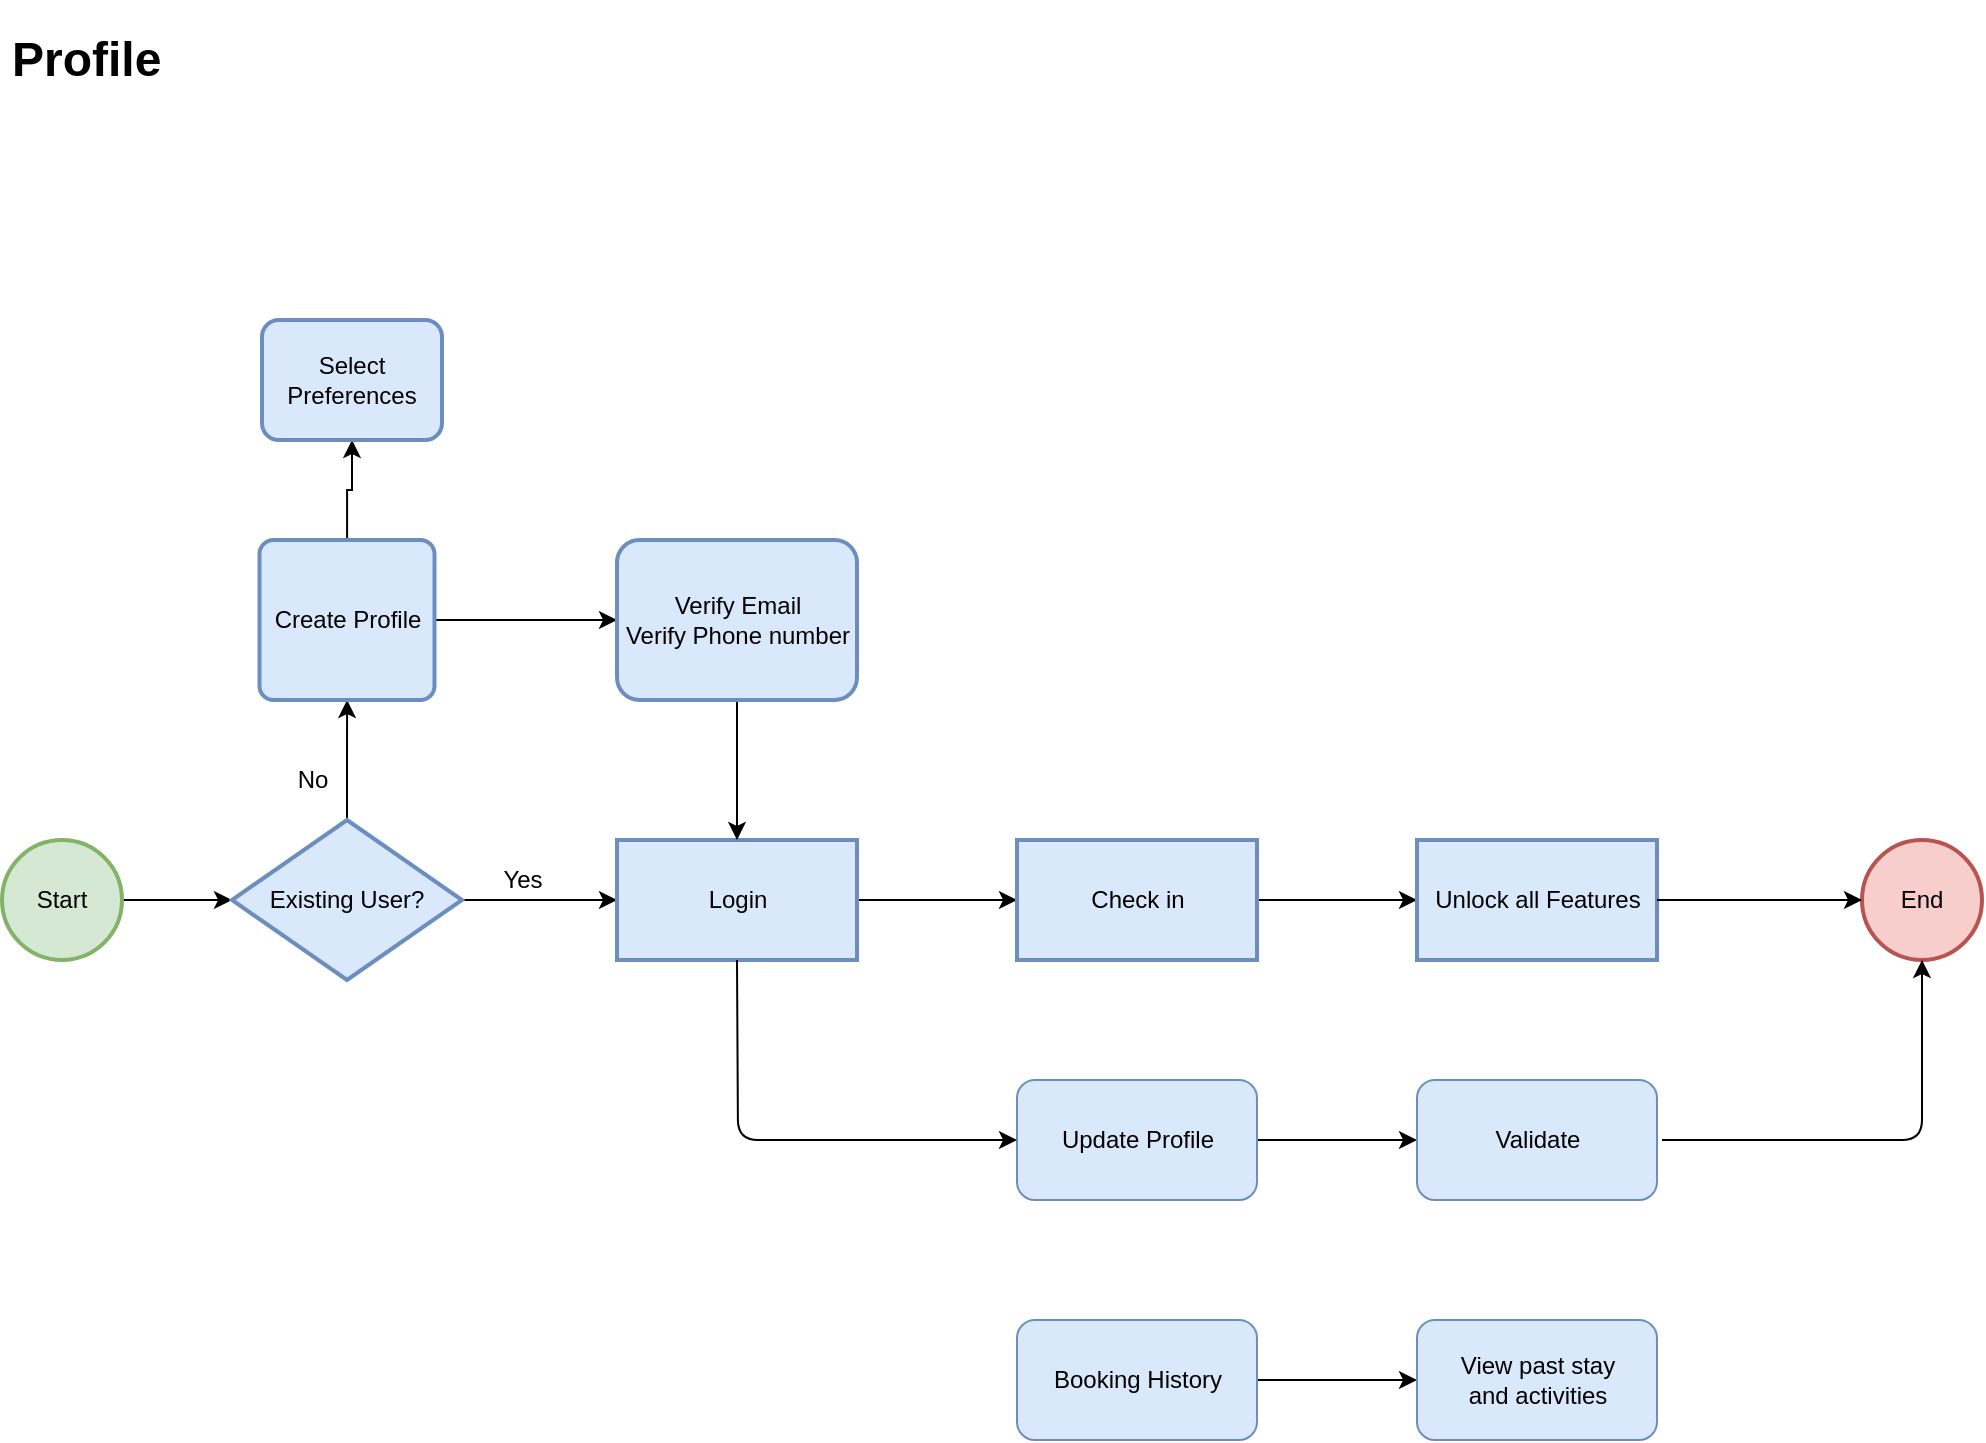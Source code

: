 <mxfile version="14.9.6" type="github">
  <diagram id="C5RBs43oDa-KdzZeNtuy" name="Page-1">
    <mxGraphModel dx="796" dy="494" grid="1" gridSize="10" guides="1" tooltips="1" connect="1" arrows="1" fold="1" page="1" pageScale="1" pageWidth="827" pageHeight="1169" math="0" shadow="0">
      <root>
        <mxCell id="WIyWlLk6GJQsqaUBKTNV-0" />
        <mxCell id="WIyWlLk6GJQsqaUBKTNV-1" parent="WIyWlLk6GJQsqaUBKTNV-0" />
        <mxCell id="K4MHxmMJYX7Ft-FRh3c--2" value="" style="edgeStyle=orthogonalEdgeStyle;rounded=0;orthogonalLoop=1;jettySize=auto;html=1;" edge="1" parent="WIyWlLk6GJQsqaUBKTNV-1" source="K4MHxmMJYX7Ft-FRh3c--0" target="K4MHxmMJYX7Ft-FRh3c--1">
          <mxGeometry relative="1" as="geometry" />
        </mxCell>
        <mxCell id="K4MHxmMJYX7Ft-FRh3c--0" value="Start" style="strokeWidth=2;html=1;shape=mxgraph.flowchart.start_2;whiteSpace=wrap;fillColor=#d5e8d4;strokeColor=#82b366;" vertex="1" parent="WIyWlLk6GJQsqaUBKTNV-1">
          <mxGeometry x="30" y="480" width="60" height="60" as="geometry" />
        </mxCell>
        <mxCell id="K4MHxmMJYX7Ft-FRh3c--8" value="" style="edgeStyle=orthogonalEdgeStyle;rounded=0;orthogonalLoop=1;jettySize=auto;html=1;" edge="1" parent="WIyWlLk6GJQsqaUBKTNV-1" source="K4MHxmMJYX7Ft-FRh3c--1" target="K4MHxmMJYX7Ft-FRh3c--7">
          <mxGeometry relative="1" as="geometry" />
        </mxCell>
        <mxCell id="K4MHxmMJYX7Ft-FRh3c--16" value="" style="edgeStyle=orthogonalEdgeStyle;rounded=0;orthogonalLoop=1;jettySize=auto;html=1;" edge="1" parent="WIyWlLk6GJQsqaUBKTNV-1" source="K4MHxmMJYX7Ft-FRh3c--1" target="K4MHxmMJYX7Ft-FRh3c--15">
          <mxGeometry relative="1" as="geometry" />
        </mxCell>
        <mxCell id="K4MHxmMJYX7Ft-FRh3c--1" value="Existing User?" style="rhombus;whiteSpace=wrap;html=1;strokeWidth=2;fillColor=#dae8fc;strokeColor=#6c8ebf;" vertex="1" parent="WIyWlLk6GJQsqaUBKTNV-1">
          <mxGeometry x="145" y="470" width="115" height="80" as="geometry" />
        </mxCell>
        <mxCell id="K4MHxmMJYX7Ft-FRh3c--3" value="&lt;h1&gt;Profile&lt;/h1&gt;&lt;p&gt;&lt;br&gt;&lt;/p&gt;" style="text;html=1;strokeColor=none;fillColor=none;spacing=5;spacingTop=-20;whiteSpace=wrap;overflow=hidden;rounded=0;" vertex="1" parent="WIyWlLk6GJQsqaUBKTNV-1">
          <mxGeometry x="30" y="70" width="180" height="80" as="geometry" />
        </mxCell>
        <mxCell id="K4MHxmMJYX7Ft-FRh3c--6" value="Yes" style="text;html=1;align=center;verticalAlign=middle;resizable=0;points=[];autosize=1;strokeColor=none;" vertex="1" parent="WIyWlLk6GJQsqaUBKTNV-1">
          <mxGeometry x="270" y="490" width="40" height="20" as="geometry" />
        </mxCell>
        <mxCell id="K4MHxmMJYX7Ft-FRh3c--27" value="" style="edgeStyle=orthogonalEdgeStyle;rounded=0;orthogonalLoop=1;jettySize=auto;html=1;" edge="1" parent="WIyWlLk6GJQsqaUBKTNV-1" source="K4MHxmMJYX7Ft-FRh3c--7" target="K4MHxmMJYX7Ft-FRh3c--26">
          <mxGeometry relative="1" as="geometry" />
        </mxCell>
        <mxCell id="K4MHxmMJYX7Ft-FRh3c--41" value="" style="edgeStyle=orthogonalEdgeStyle;rounded=0;orthogonalLoop=1;jettySize=auto;html=1;" edge="1" parent="WIyWlLk6GJQsqaUBKTNV-1" source="K4MHxmMJYX7Ft-FRh3c--7" target="K4MHxmMJYX7Ft-FRh3c--40">
          <mxGeometry relative="1" as="geometry" />
        </mxCell>
        <mxCell id="K4MHxmMJYX7Ft-FRh3c--7" value="Create Profile" style="rounded=1;whiteSpace=wrap;html=1;absoluteArcSize=1;arcSize=14;strokeWidth=2;fillColor=#dae8fc;strokeColor=#6c8ebf;" vertex="1" parent="WIyWlLk6GJQsqaUBKTNV-1">
          <mxGeometry x="158.75" y="330" width="87.5" height="80" as="geometry" />
        </mxCell>
        <mxCell id="K4MHxmMJYX7Ft-FRh3c--9" value="No" style="text;html=1;align=center;verticalAlign=middle;resizable=0;points=[];autosize=1;strokeColor=none;" vertex="1" parent="WIyWlLk6GJQsqaUBKTNV-1">
          <mxGeometry x="170" y="440" width="30" height="20" as="geometry" />
        </mxCell>
        <mxCell id="K4MHxmMJYX7Ft-FRh3c--23" value="" style="edgeStyle=orthogonalEdgeStyle;rounded=0;orthogonalLoop=1;jettySize=auto;html=1;" edge="1" parent="WIyWlLk6GJQsqaUBKTNV-1" source="K4MHxmMJYX7Ft-FRh3c--15" target="K4MHxmMJYX7Ft-FRh3c--22">
          <mxGeometry relative="1" as="geometry" />
        </mxCell>
        <mxCell id="K4MHxmMJYX7Ft-FRh3c--15" value="Login" style="whiteSpace=wrap;html=1;strokeWidth=2;fillColor=#dae8fc;strokeColor=#6c8ebf;" vertex="1" parent="WIyWlLk6GJQsqaUBKTNV-1">
          <mxGeometry x="337.5" y="480" width="120" height="60" as="geometry" />
        </mxCell>
        <mxCell id="K4MHxmMJYX7Ft-FRh3c--30" value="" style="edgeStyle=orthogonalEdgeStyle;rounded=0;orthogonalLoop=1;jettySize=auto;html=1;" edge="1" parent="WIyWlLk6GJQsqaUBKTNV-1" source="K4MHxmMJYX7Ft-FRh3c--22" target="K4MHxmMJYX7Ft-FRh3c--29">
          <mxGeometry relative="1" as="geometry" />
        </mxCell>
        <mxCell id="K4MHxmMJYX7Ft-FRh3c--22" value="Check in" style="whiteSpace=wrap;html=1;strokeColor=#6c8ebf;strokeWidth=2;fillColor=#dae8fc;" vertex="1" parent="WIyWlLk6GJQsqaUBKTNV-1">
          <mxGeometry x="537.5" y="480" width="120" height="60" as="geometry" />
        </mxCell>
        <mxCell id="K4MHxmMJYX7Ft-FRh3c--28" value="" style="edgeStyle=orthogonalEdgeStyle;rounded=0;orthogonalLoop=1;jettySize=auto;html=1;" edge="1" parent="WIyWlLk6GJQsqaUBKTNV-1" source="K4MHxmMJYX7Ft-FRh3c--26" target="K4MHxmMJYX7Ft-FRh3c--15">
          <mxGeometry relative="1" as="geometry" />
        </mxCell>
        <mxCell id="K4MHxmMJYX7Ft-FRh3c--26" value="Verify Email&lt;br&gt;Verify Phone number" style="rounded=1;whiteSpace=wrap;html=1;strokeColor=#6c8ebf;strokeWidth=2;fillColor=#dae8fc;arcSize=14;" vertex="1" parent="WIyWlLk6GJQsqaUBKTNV-1">
          <mxGeometry x="337.5" y="330" width="120" height="80" as="geometry" />
        </mxCell>
        <mxCell id="K4MHxmMJYX7Ft-FRh3c--29" value="Unlock all Features" style="whiteSpace=wrap;html=1;strokeColor=#6c8ebf;strokeWidth=2;fillColor=#dae8fc;" vertex="1" parent="WIyWlLk6GJQsqaUBKTNV-1">
          <mxGeometry x="737.5" y="480" width="120" height="60" as="geometry" />
        </mxCell>
        <mxCell id="K4MHxmMJYX7Ft-FRh3c--37" value="" style="edgeStyle=orthogonalEdgeStyle;rounded=0;orthogonalLoop=1;jettySize=auto;html=1;" edge="1" parent="WIyWlLk6GJQsqaUBKTNV-1" source="K4MHxmMJYX7Ft-FRh3c--33" target="K4MHxmMJYX7Ft-FRh3c--36">
          <mxGeometry relative="1" as="geometry" />
        </mxCell>
        <mxCell id="K4MHxmMJYX7Ft-FRh3c--33" value="Update Profile" style="rounded=1;whiteSpace=wrap;html=1;fillColor=#dae8fc;strokeColor=#6c8ebf;" vertex="1" parent="WIyWlLk6GJQsqaUBKTNV-1">
          <mxGeometry x="537.5" y="600" width="120" height="60" as="geometry" />
        </mxCell>
        <mxCell id="K4MHxmMJYX7Ft-FRh3c--44" value="" style="edgeStyle=orthogonalEdgeStyle;rounded=0;orthogonalLoop=1;jettySize=auto;html=1;" edge="1" parent="WIyWlLk6GJQsqaUBKTNV-1" source="K4MHxmMJYX7Ft-FRh3c--34" target="K4MHxmMJYX7Ft-FRh3c--43">
          <mxGeometry relative="1" as="geometry" />
        </mxCell>
        <mxCell id="K4MHxmMJYX7Ft-FRh3c--34" value="Booking History" style="rounded=1;whiteSpace=wrap;html=1;fillColor=#dae8fc;strokeColor=#6c8ebf;" vertex="1" parent="WIyWlLk6GJQsqaUBKTNV-1">
          <mxGeometry x="537.5" y="720" width="120" height="60" as="geometry" />
        </mxCell>
        <mxCell id="K4MHxmMJYX7Ft-FRh3c--35" value="" style="endArrow=classic;html=1;exitX=0.5;exitY=1;exitDx=0;exitDy=0;entryX=0;entryY=0.5;entryDx=0;entryDy=0;" edge="1" parent="WIyWlLk6GJQsqaUBKTNV-1" source="K4MHxmMJYX7Ft-FRh3c--15" target="K4MHxmMJYX7Ft-FRh3c--33">
          <mxGeometry width="50" height="50" relative="1" as="geometry">
            <mxPoint x="550" y="640" as="sourcePoint" />
            <mxPoint x="600" y="590" as="targetPoint" />
            <Array as="points">
              <mxPoint x="398" y="630" />
            </Array>
          </mxGeometry>
        </mxCell>
        <mxCell id="K4MHxmMJYX7Ft-FRh3c--36" value="Validate" style="whiteSpace=wrap;html=1;rounded=1;strokeColor=#6c8ebf;fillColor=#dae8fc;" vertex="1" parent="WIyWlLk6GJQsqaUBKTNV-1">
          <mxGeometry x="737.5" y="600" width="120" height="60" as="geometry" />
        </mxCell>
        <mxCell id="K4MHxmMJYX7Ft-FRh3c--38" value="End" style="strokeWidth=2;html=1;shape=mxgraph.flowchart.start_2;whiteSpace=wrap;fillColor=#f8cecc;strokeColor=#b85450;" vertex="1" parent="WIyWlLk6GJQsqaUBKTNV-1">
          <mxGeometry x="960" y="480" width="60" height="60" as="geometry" />
        </mxCell>
        <mxCell id="K4MHxmMJYX7Ft-FRh3c--39" value="" style="endArrow=classic;html=1;entryX=0.5;entryY=1;entryDx=0;entryDy=0;entryPerimeter=0;" edge="1" parent="WIyWlLk6GJQsqaUBKTNV-1" target="K4MHxmMJYX7Ft-FRh3c--38">
          <mxGeometry width="50" height="50" relative="1" as="geometry">
            <mxPoint x="860" y="630" as="sourcePoint" />
            <mxPoint x="990" y="550" as="targetPoint" />
            <Array as="points">
              <mxPoint x="990" y="630" />
            </Array>
          </mxGeometry>
        </mxCell>
        <mxCell id="K4MHxmMJYX7Ft-FRh3c--40" value="Select Preferences" style="whiteSpace=wrap;html=1;rounded=1;strokeColor=#6c8ebf;strokeWidth=2;fillColor=#dae8fc;arcSize=14;" vertex="1" parent="WIyWlLk6GJQsqaUBKTNV-1">
          <mxGeometry x="160" y="220" width="90" height="60" as="geometry" />
        </mxCell>
        <mxCell id="K4MHxmMJYX7Ft-FRh3c--42" value="" style="endArrow=classic;html=1;exitX=1;exitY=0.5;exitDx=0;exitDy=0;entryX=0;entryY=0.5;entryDx=0;entryDy=0;entryPerimeter=0;" edge="1" parent="WIyWlLk6GJQsqaUBKTNV-1" source="K4MHxmMJYX7Ft-FRh3c--29" target="K4MHxmMJYX7Ft-FRh3c--38">
          <mxGeometry width="50" height="50" relative="1" as="geometry">
            <mxPoint x="880" y="540" as="sourcePoint" />
            <mxPoint x="930" y="490" as="targetPoint" />
          </mxGeometry>
        </mxCell>
        <mxCell id="K4MHxmMJYX7Ft-FRh3c--43" value="View past stay&lt;br&gt;and activities" style="whiteSpace=wrap;html=1;rounded=1;fillColor=#dae8fc;strokeColor=#6c8ebf;" vertex="1" parent="WIyWlLk6GJQsqaUBKTNV-1">
          <mxGeometry x="737.5" y="720" width="120" height="60" as="geometry" />
        </mxCell>
      </root>
    </mxGraphModel>
  </diagram>
</mxfile>
